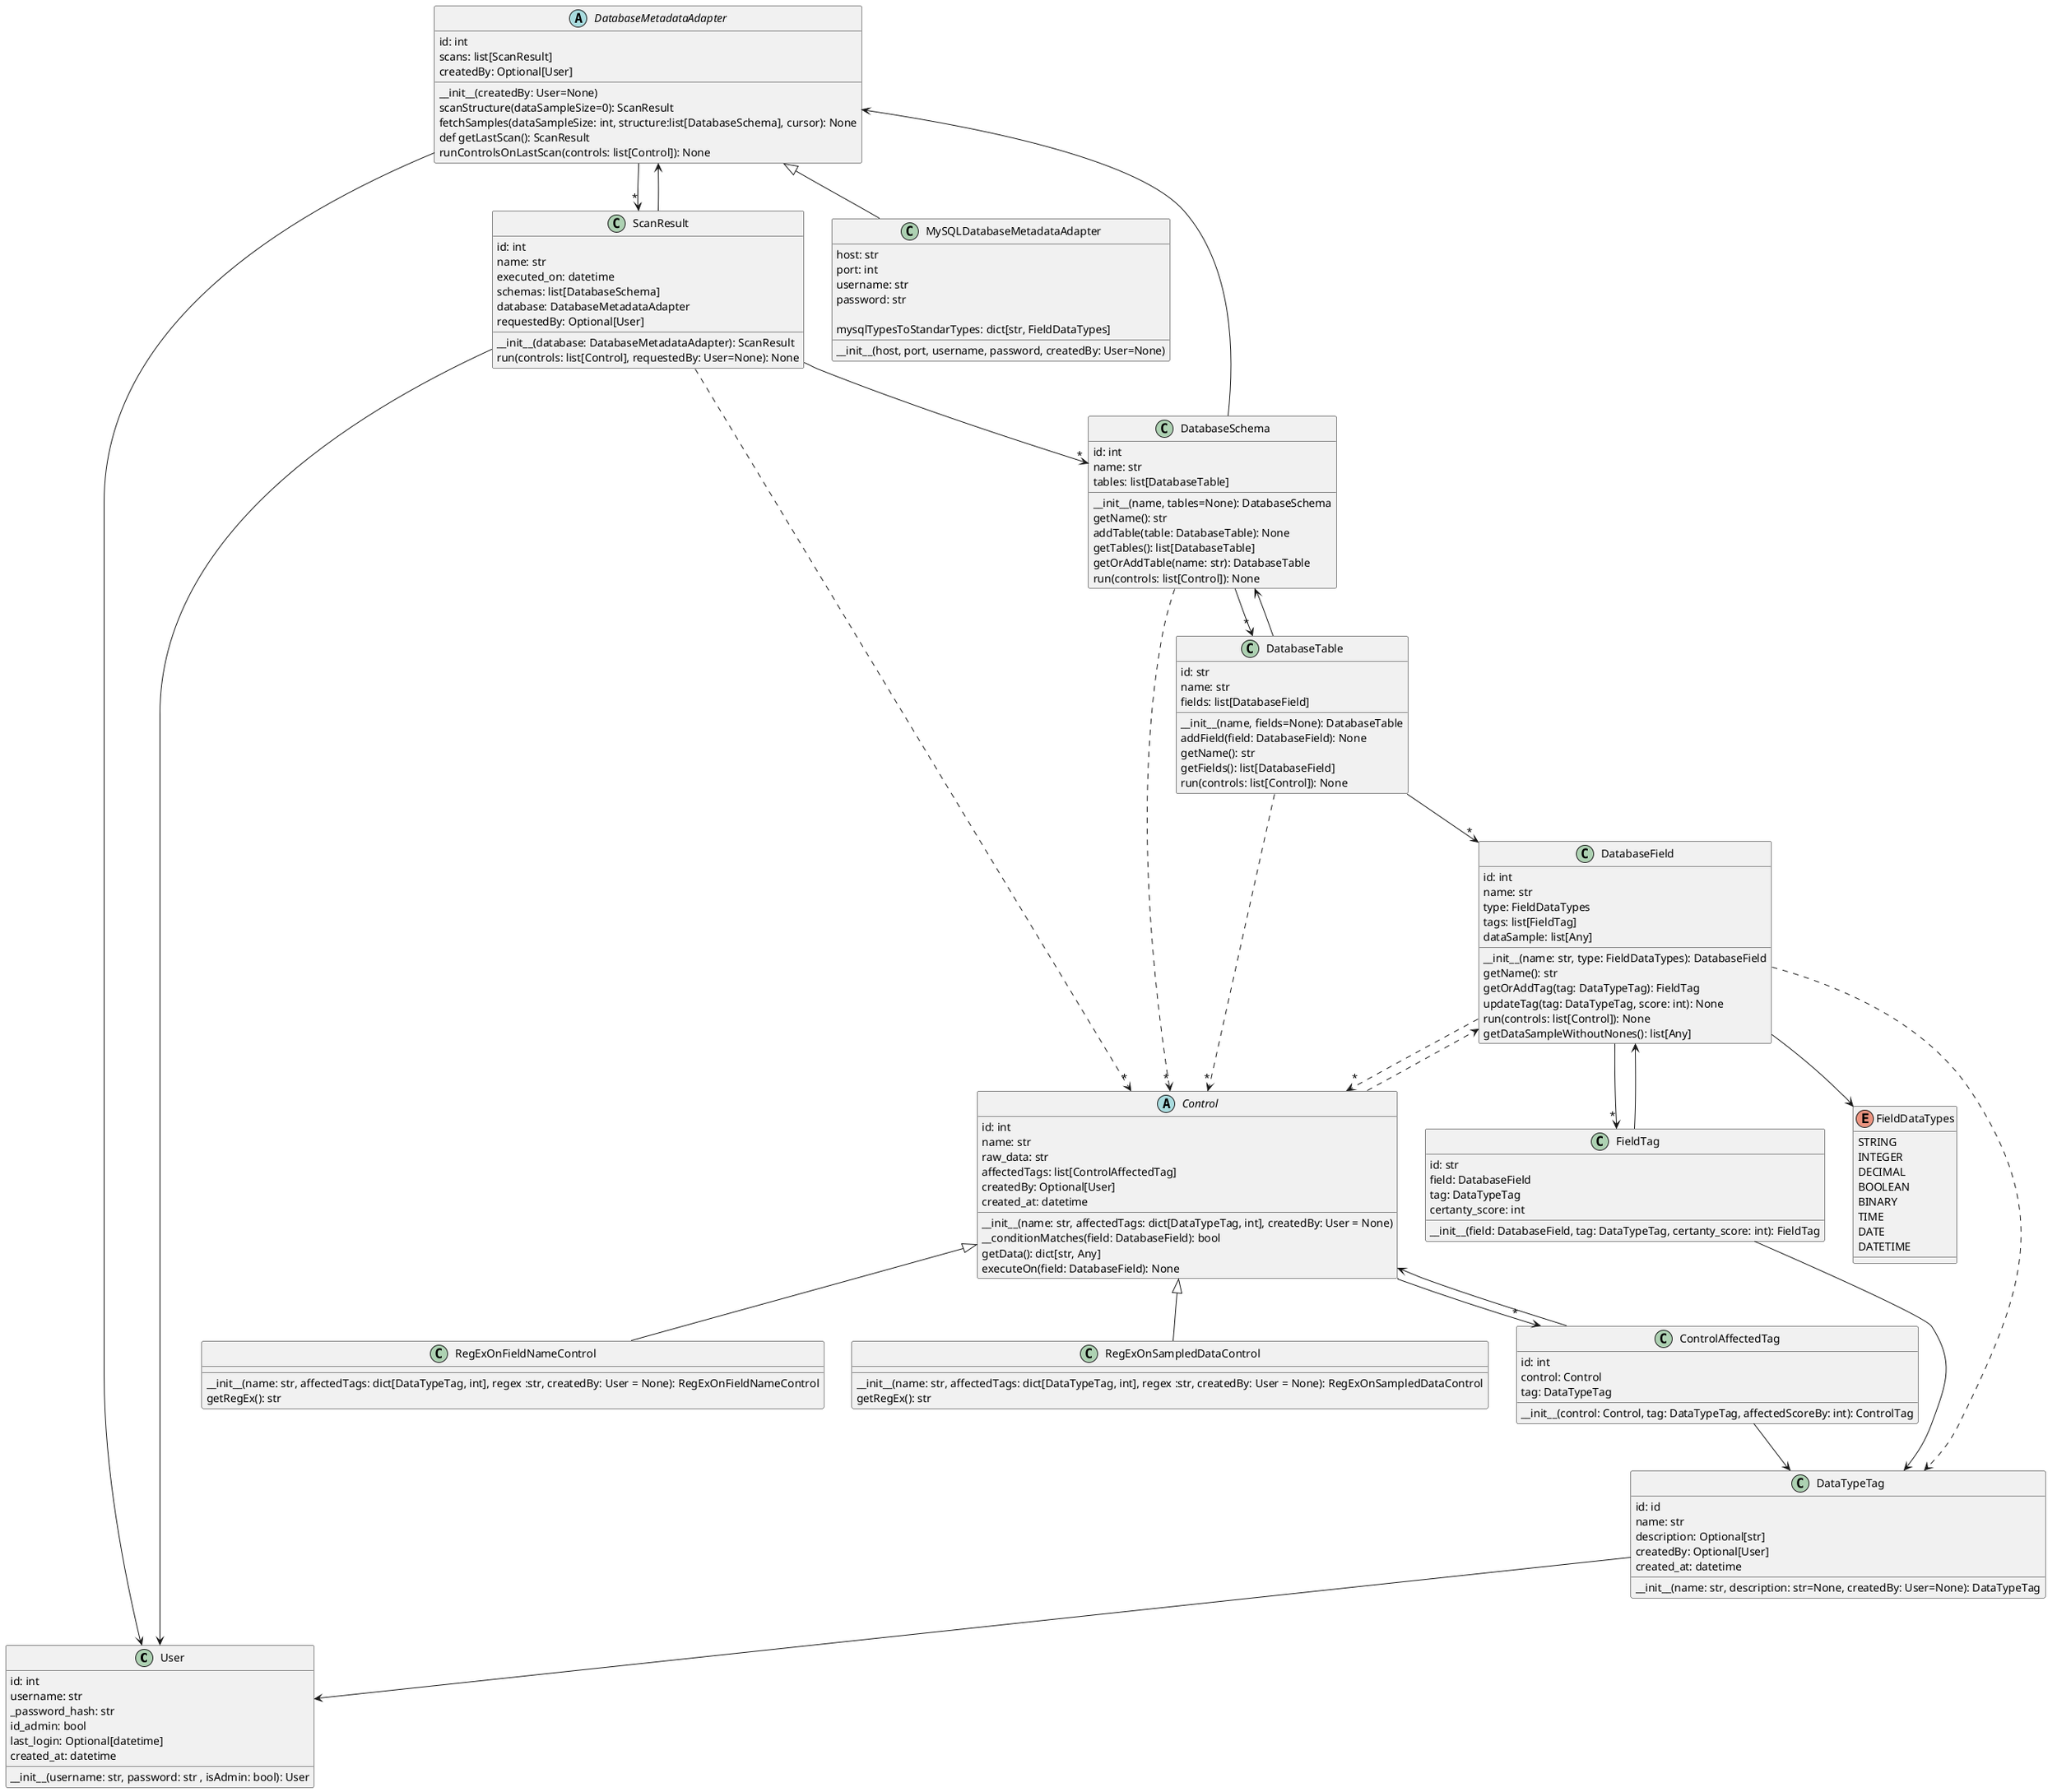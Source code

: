 /@startuml Diagrama de clases UML

class User {
    id: int
    username: str
    _password_hash: str
    id_admin: bool
    last_login: Optional[datetime]
    created_at: datetime
    
    __init__(username: str, password: str , isAdmin: bool): User
}


abstract class DatabaseMetadataAdapter{
    id: int
    scans: list[ScanResult]
    createdBy: Optional[User]

    __init__(createdBy: User=None)
    scanStructure(dataSampleSize=0): ScanResult
    fetchSamples(dataSampleSize: int, structure:list[DatabaseSchema], cursor): None
    def getLastScan(): ScanResult
    runControlsOnLastScan(controls: list[Control]): None
}
DatabaseMetadataAdapter --> "*" ScanResult
DatabaseMetadataAdapter --> User

class MySQLDatabaseMetadataAdapter extends DatabaseMetadataAdapter{
    host: str
    port: int
    username: str
    password: str

    mysqlTypesToStandarTypes: dict[str, FieldDataTypes]
    __init__(host, port, username, password, createdBy: User=None)
}

enum FieldDataTypes{
    STRING
    INTEGER
    DECIMAL
    BOOLEAN
    BINARY
    TIME
    DATE
    DATETIME
}

class FieldTag{
    id: str
    field: DatabaseField
    tag: DataTypeTag
    certanty_score: int

    __init__(field: DatabaseField, tag: DataTypeTag, certanty_score: int): FieldTag
}
FieldTag --> DatabaseField
FieldTag --> DataTypeTag

class DatabaseField{
    id: int
    name: str
    type: FieldDataTypes
    tags: list[FieldTag]
    dataSample: list[Any]

    __init__(name: str, type: FieldDataTypes): DatabaseField
    getName(): str
    getOrAddTag(tag: DataTypeTag): FieldTag
    updateTag(tag: DataTypeTag, score: int): None
    run(controls: list[Control]): None
    getDataSampleWithoutNones(): list[Any]
}

DatabaseField --> FieldDataTypes
DatabaseField --> "*" FieldTag
DatabaseField ..> DataTypeTag
DatabaseField ..> "*" Control

class DatabaseTable{
    id: str
    name: str
    fields: list[DatabaseField]

    __init__(name, fields=None): DatabaseTable
    addField(field: DatabaseField): None
    getName(): str
    getFields(): list[DatabaseField]
    run(controls: list[Control]): None
}
DatabaseTable --> DatabaseSchema
DatabaseTable --> "*" DatabaseField
DatabaseTable ..> "*" Control

class DatabaseSchema{
    id: int
    name: str
    tables: list[DatabaseTable]

    __init__(name, tables=None): DatabaseSchema
    getName(): str
    addTable(table: DatabaseTable): None
    getTables(): list[DatabaseTable]
    getOrAddTable(name: str): DatabaseTable
    run(controls: list[Control]): None
}
DatabaseSchema --> DatabaseMetadataAdapter
DatabaseSchema --> "*" DatabaseTable
DatabaseSchema ..> "*" Control

class ScanResult{
    id: int
    name: str
    executed_on: datetime
    schemas: list[DatabaseSchema]
    database: DatabaseMetadataAdapter
    requestedBy: Optional[User]

    __init__(database: DatabaseMetadataAdapter): ScanResult
    run(controls: list[Control], requestedBy: User=None): None
}
ScanResult --> "*" DatabaseSchema
ScanResult --> DatabaseMetadataAdapter
ScanResult ..> "*" Control
ScanResult --> User

class DataTypeTag{
    id: id
    name: str
    description: Optional[str]
    createdBy: Optional[User]
    created_at: datetime

    __init__(name: str, description: str=None, createdBy: User=None): DataTypeTag
}
DataTypeTag --> User

class ControlAffectedTag{
    id: int
    control: Control
    tag: DataTypeTag

    __init__(control: Control, tag: DataTypeTag, affectedScoreBy: int): ControlTag
}
ControlAffectedTag --> Control
ControlAffectedTag --> DataTypeTag

abstract class Control{
    id: int
    name: str
    raw_data: str
    affectedTags: list[ControlAffectedTag]
    createdBy: Optional[User]
    created_at: datetime

    __init__(name: str, affectedTags: dict[DataTypeTag, int], createdBy: User = None)
    __conditionMatches(field: DatabaseField): bool
    getData(): dict[str, Any]
    executeOn(field: DatabaseField): None
}
Control --> "*" ControlAffectedTag
Control ..> DatabaseField

class RegExOnFieldNameControl extends Control{
    __init__(name: str, affectedTags: dict[DataTypeTag, int], regex :str, createdBy: User = None): RegExOnFieldNameControl
    getRegEx(): str
}

class RegExOnSampledDataControl extends Control{
    __init__(name: str, affectedTags: dict[DataTypeTag, int], regex :str, createdBy: User = None): RegExOnSampledDataControl
    getRegEx(): str
}

/@enduml